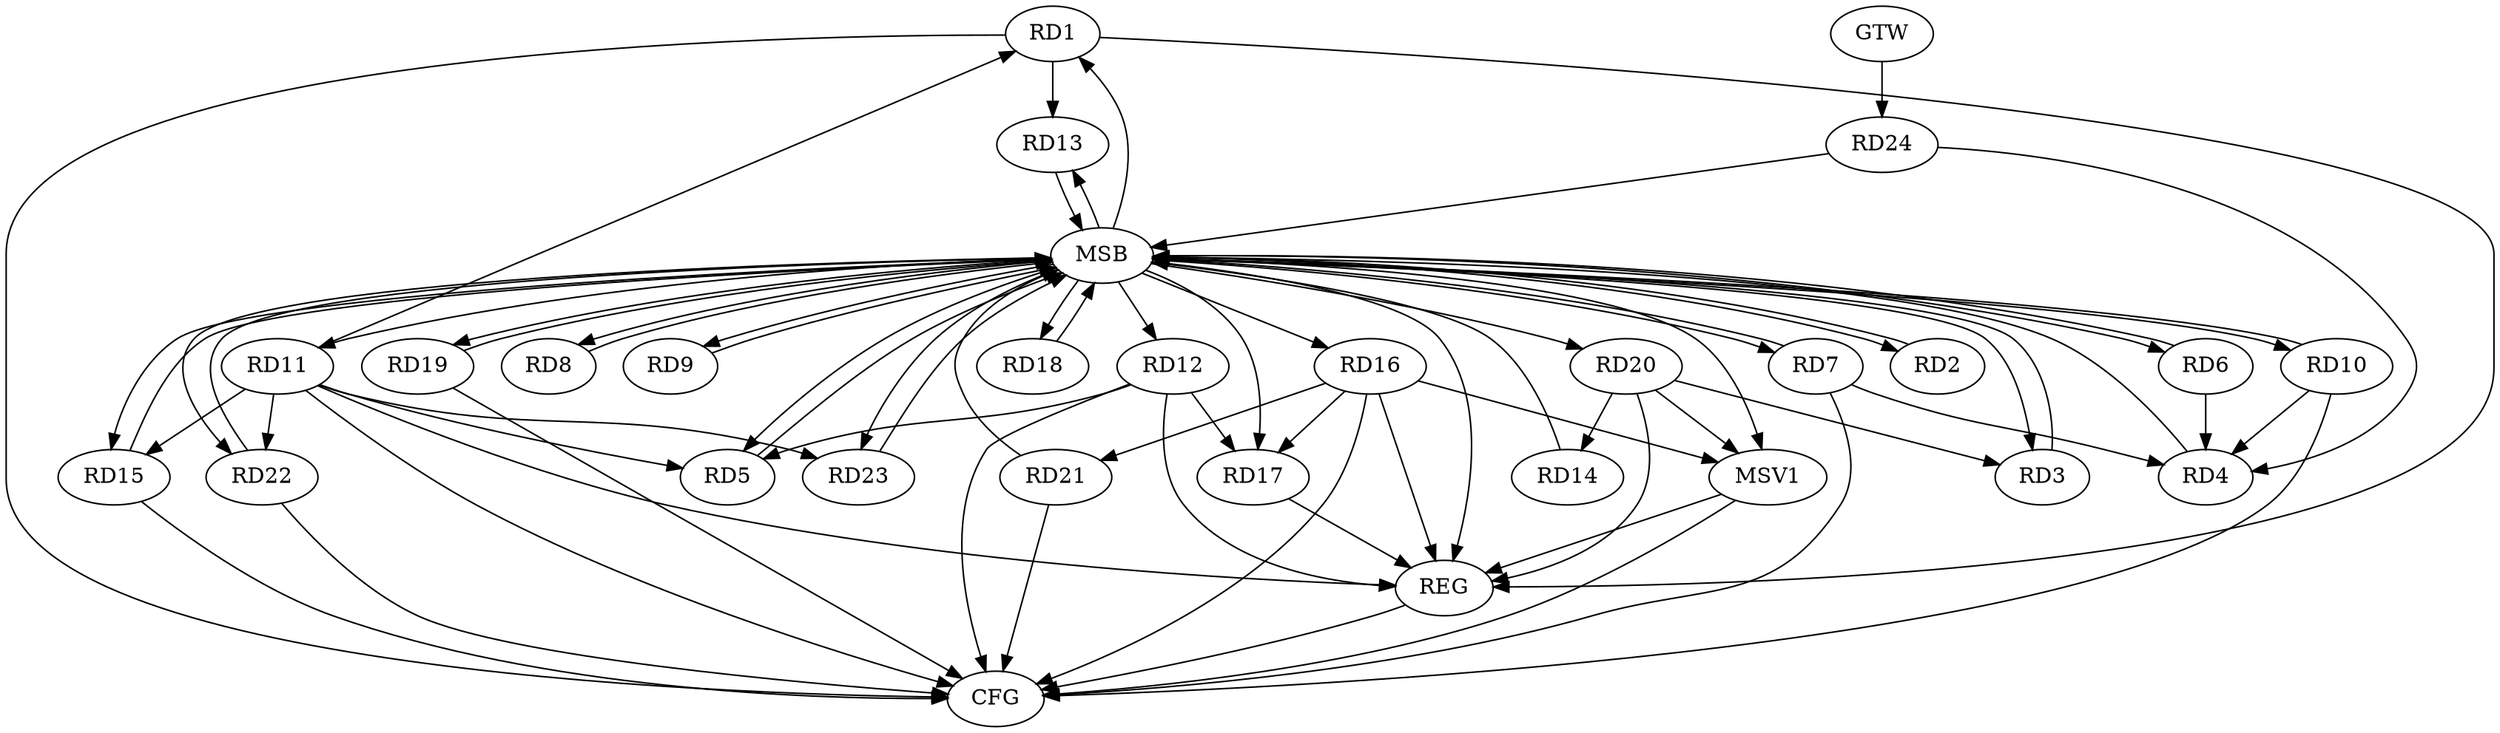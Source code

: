 strict digraph G {
  RD1 [ label="RD1" ];
  RD2 [ label="RD2" ];
  RD3 [ label="RD3" ];
  RD4 [ label="RD4" ];
  RD5 [ label="RD5" ];
  RD6 [ label="RD6" ];
  RD7 [ label="RD7" ];
  RD8 [ label="RD8" ];
  RD9 [ label="RD9" ];
  RD10 [ label="RD10" ];
  RD11 [ label="RD11" ];
  RD12 [ label="RD12" ];
  RD13 [ label="RD13" ];
  RD14 [ label="RD14" ];
  RD15 [ label="RD15" ];
  RD16 [ label="RD16" ];
  RD17 [ label="RD17" ];
  RD18 [ label="RD18" ];
  RD19 [ label="RD19" ];
  RD20 [ label="RD20" ];
  RD21 [ label="RD21" ];
  RD22 [ label="RD22" ];
  RD23 [ label="RD23" ];
  RD24 [ label="RD24" ];
  GTW [ label="GTW" ];
  REG [ label="REG" ];
  MSB [ label="MSB" ];
  CFG [ label="CFG" ];
  MSV1 [ label="MSV1" ];
  RD11 -> RD1;
  RD1 -> RD13;
  RD20 -> RD3;
  RD11 -> RD5;
  RD12 -> RD5;
  RD11 -> RD15;
  RD11 -> RD22;
  RD11 -> RD23;
  RD12 -> RD17;
  RD20 -> RD14;
  RD16 -> RD17;
  RD16 -> RD21;
  GTW -> RD24;
  RD1 -> REG;
  RD11 -> REG;
  RD12 -> REG;
  RD16 -> REG;
  RD17 -> REG;
  RD20 -> REG;
  RD2 -> MSB;
  MSB -> RD7;
  MSB -> RD16;
  MSB -> RD17;
  MSB -> REG;
  RD3 -> MSB;
  MSB -> RD23;
  RD4 -> MSB;
  MSB -> RD22;
  RD5 -> MSB;
  RD6 -> MSB;
  MSB -> RD5;
  MSB -> RD11;
  MSB -> RD13;
  MSB -> RD19;
  MSB -> RD20;
  RD7 -> MSB;
  MSB -> RD8;
  MSB -> RD12;
  RD8 -> MSB;
  MSB -> RD10;
  RD9 -> MSB;
  RD10 -> MSB;
  MSB -> RD1;
  MSB -> RD15;
  RD13 -> MSB;
  MSB -> RD9;
  RD14 -> MSB;
  MSB -> RD3;
  RD15 -> MSB;
  RD18 -> MSB;
  MSB -> RD6;
  RD19 -> MSB;
  MSB -> RD18;
  RD21 -> MSB;
  MSB -> RD2;
  RD22 -> MSB;
  RD23 -> MSB;
  RD24 -> MSB;
  RD21 -> CFG;
  RD11 -> CFG;
  RD16 -> CFG;
  RD7 -> CFG;
  RD19 -> CFG;
  RD1 -> CFG;
  RD22 -> CFG;
  RD10 -> CFG;
  RD12 -> CFG;
  RD15 -> CFG;
  REG -> CFG;
  RD6 -> RD4;
  RD10 -> RD4;
  RD24 -> RD4;
  RD7 -> RD4;
  RD16 -> MSV1;
  RD20 -> MSV1;
  MSB -> MSV1;
  MSV1 -> REG;
  MSV1 -> CFG;
}
